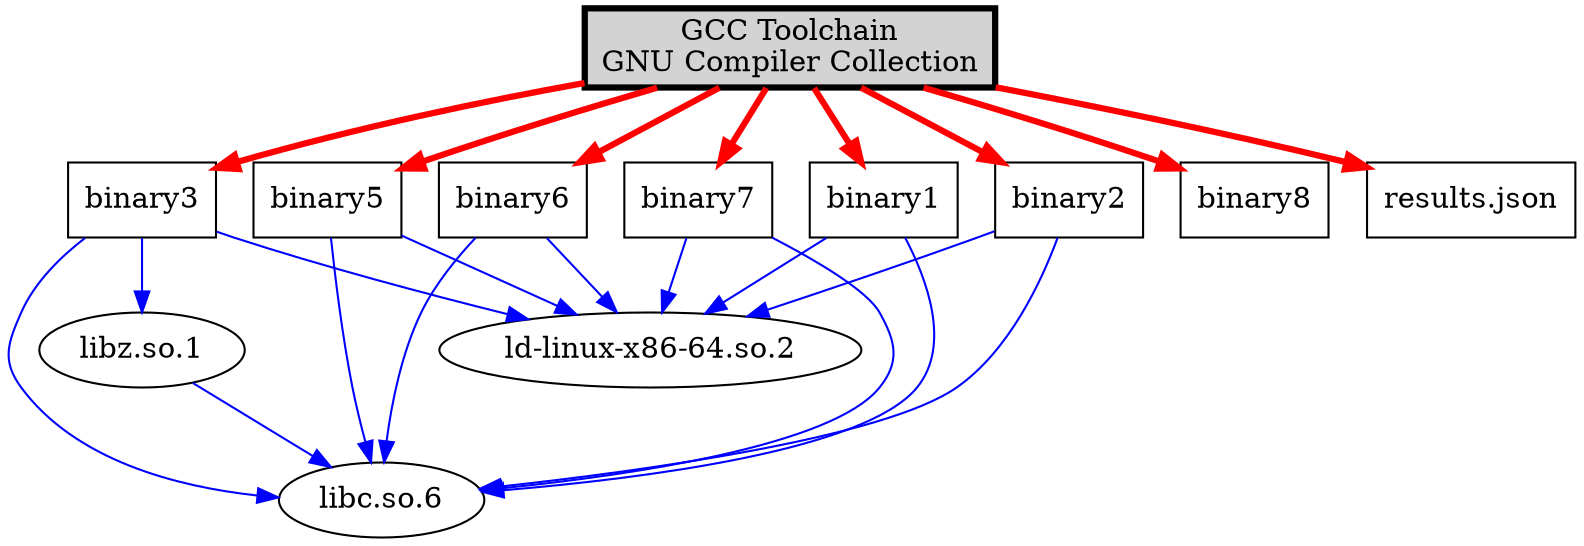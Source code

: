 digraph SBOM {
    node [shape=record];
    // Metadata
    // Platform: x86_64-linux-gnu (x86_64)
    // Description: GNU Compiler Collection
    "pkg:deb/debian/gcc@4.1.2" [label="GCC Toolchain\nGNU Compiler Collection", shape=box, style="bold,filled", fillcolor=lightgray, penwidth=3];
    "2bc75fa5ad779c5329d271546bcf9f65" [label="binary1\n", shape=box];
    "pkg:deb/debian/gcc@4.1.2" -> "2bc75fa5ad779c5329d271546bcf9f65" [color=red, style=bold, penwidth=3];
    "2bc75fa5ad779c5329d271546bcf9f65" -> "009a09df458d78514d3f7324b74da26c" [color=blue];
    "2bc75fa5ad779c5329d271546bcf9f65" -> "786209f5ea18ea186d34979aa51f3343" [color=blue];
    "009a09df458d78514d3f7324b74da26c" [label="libc.so.6\n", shape=ellipse];
    "786209f5ea18ea186d34979aa51f3343" [label="ld-linux-x86-64.so.2\n", shape=ellipse];
    "2f25beac43c57116de46e227db57d08b" [label="binary2\n", shape=box];
    "pkg:deb/debian/gcc@4.1.2" -> "2f25beac43c57116de46e227db57d08b" [color=red, style=bold, penwidth=3];
    "2f25beac43c57116de46e227db57d08b" -> "009a09df458d78514d3f7324b74da26c" [color=blue];
    "2f25beac43c57116de46e227db57d08b" -> "786209f5ea18ea186d34979aa51f3343" [color=blue];
    "ca21ec459bc61bf3f37b802de95643b5" [label="binary3\n", shape=box];
    "pkg:deb/debian/gcc@4.1.2" -> "ca21ec459bc61bf3f37b802de95643b5" [color=red, style=bold, penwidth=3];
    "ca21ec459bc61bf3f37b802de95643b5" -> "a472f69d270ee71120f52afd509771bc" [color=blue];
    "ca21ec459bc61bf3f37b802de95643b5" -> "009a09df458d78514d3f7324b74da26c" [color=blue];
    "ca21ec459bc61bf3f37b802de95643b5" -> "786209f5ea18ea186d34979aa51f3343" [color=blue];
    "a472f69d270ee71120f52afd509771bc" [label="libz.so.1\n", shape=ellipse];
    "a472f69d270ee71120f52afd509771bc" -> "009a09df458d78514d3f7324b74da26c" [color=blue];
    "9d7a37a8d8926db082066c37ff6852fc" [label="binary5\n", shape=box];
    "pkg:deb/debian/gcc@4.1.2" -> "9d7a37a8d8926db082066c37ff6852fc" [color=red, style=bold, penwidth=3];
    "9d7a37a8d8926db082066c37ff6852fc" -> "009a09df458d78514d3f7324b74da26c" [color=blue];
    "9d7a37a8d8926db082066c37ff6852fc" -> "786209f5ea18ea186d34979aa51f3343" [color=blue];
    "146b59f46d09b9234d28aa1db18a8e88" [label="binary6\n", shape=box];
    "pkg:deb/debian/gcc@4.1.2" -> "146b59f46d09b9234d28aa1db18a8e88" [color=red, style=bold, penwidth=3];
    "146b59f46d09b9234d28aa1db18a8e88" -> "009a09df458d78514d3f7324b74da26c" [color=blue];
    "146b59f46d09b9234d28aa1db18a8e88" -> "786209f5ea18ea186d34979aa51f3343" [color=blue];
    "40aa837904b50328ebbf3a3380e966dc" [label="binary7\n", shape=box];
    "pkg:deb/debian/gcc@4.1.2" -> "40aa837904b50328ebbf3a3380e966dc" [color=red, style=bold, penwidth=3];
    "40aa837904b50328ebbf3a3380e966dc" -> "009a09df458d78514d3f7324b74da26c" [color=blue];
    "40aa837904b50328ebbf3a3380e966dc" -> "786209f5ea18ea186d34979aa51f3343" [color=blue];
    "26baa7feee82f39e2738cfe1f603d776" [label="binary8\n", shape=box];
    "pkg:deb/debian/gcc@4.1.2" -> "26baa7feee82f39e2738cfe1f603d776" [color=red, style=bold, penwidth=3];
    "04ec9a192583fb263810d342a9d2ae93" [label="results.json\n", shape=box];
    "pkg:deb/debian/gcc@4.1.2" -> "04ec9a192583fb263810d342a9d2ae93" [color=red, style=bold, penwidth=3];
}
